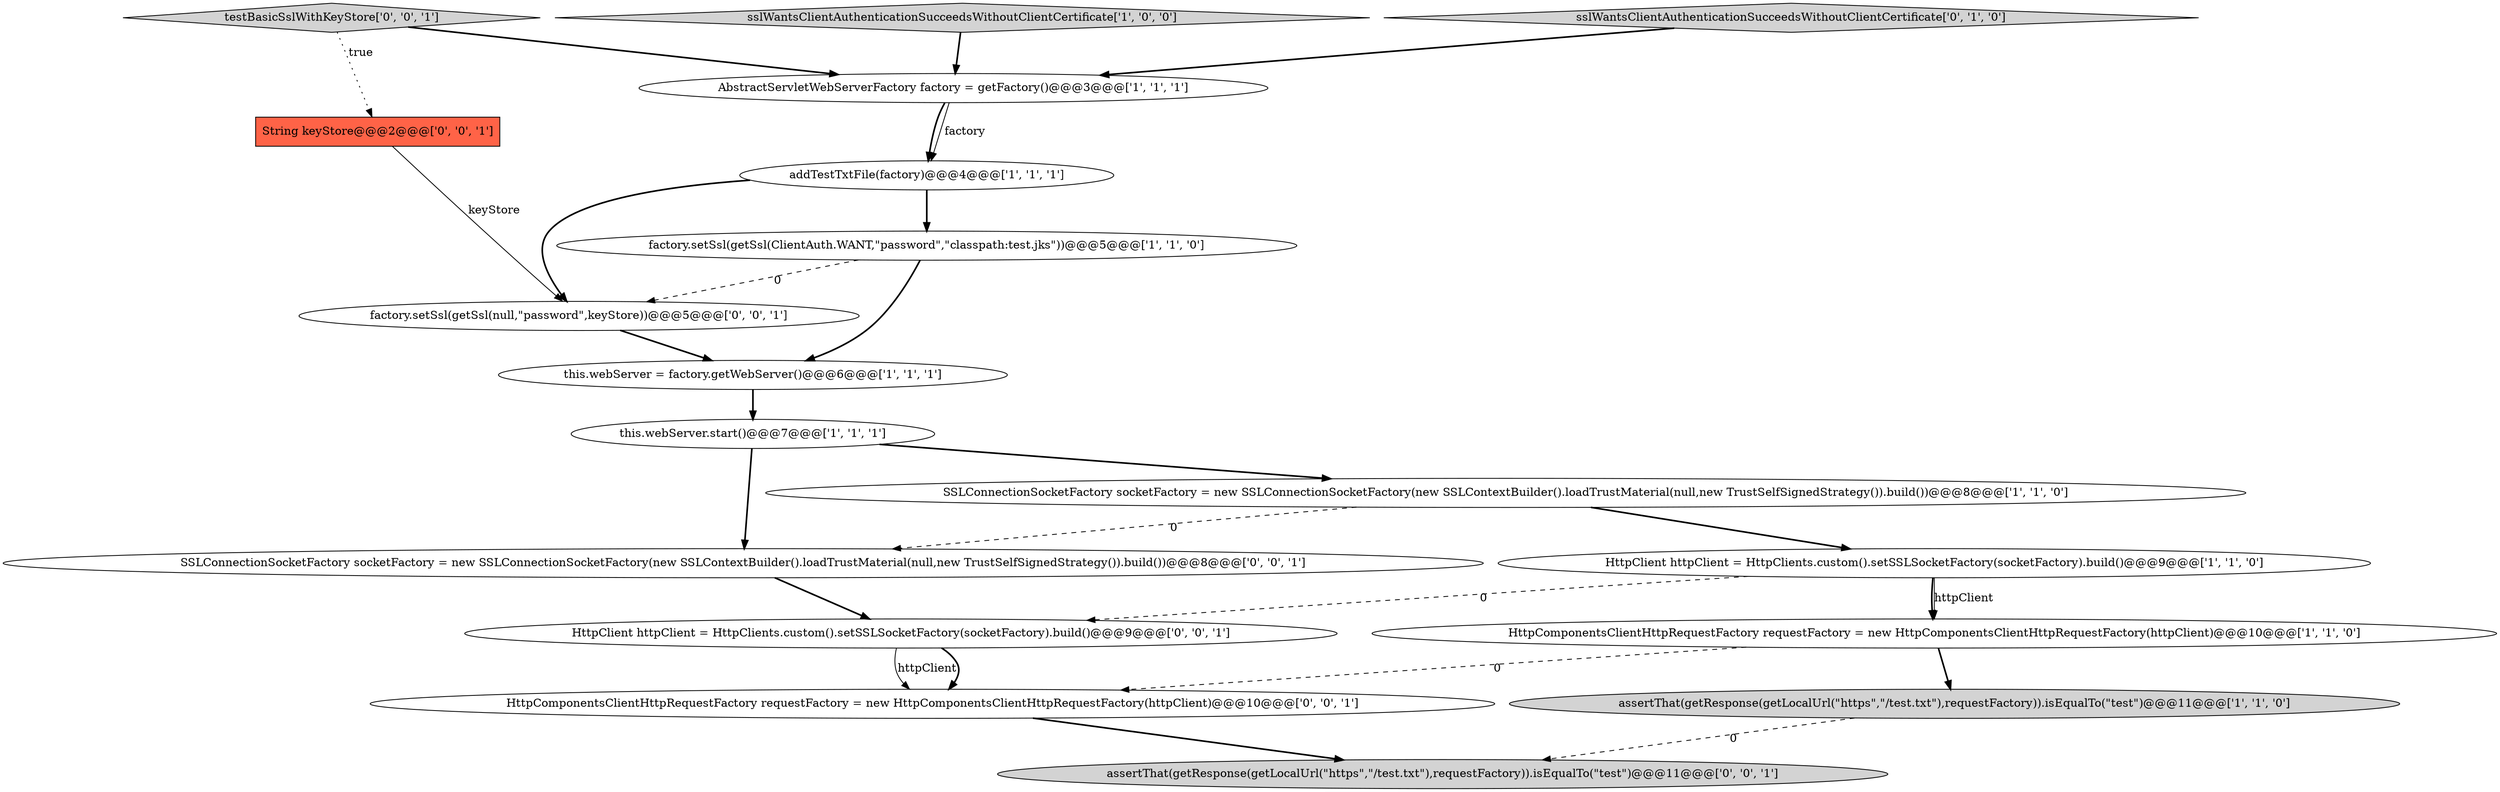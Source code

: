 digraph {
12 [style = filled, label = "testBasicSslWithKeyStore['0', '0', '1']", fillcolor = lightgray, shape = diamond image = "AAA0AAABBB3BBB"];
6 [style = filled, label = "factory.setSsl(getSsl(ClientAuth.WANT,\"password\",\"classpath:test.jks\"))@@@5@@@['1', '1', '0']", fillcolor = white, shape = ellipse image = "AAA0AAABBB1BBB"];
13 [style = filled, label = "SSLConnectionSocketFactory socketFactory = new SSLConnectionSocketFactory(new SSLContextBuilder().loadTrustMaterial(null,new TrustSelfSignedStrategy()).build())@@@8@@@['0', '0', '1']", fillcolor = white, shape = ellipse image = "AAA0AAABBB3BBB"];
17 [style = filled, label = "assertThat(getResponse(getLocalUrl(\"https\",\"/test.txt\"),requestFactory)).isEqualTo(\"test\")@@@11@@@['0', '0', '1']", fillcolor = lightgray, shape = ellipse image = "AAA0AAABBB3BBB"];
16 [style = filled, label = "factory.setSsl(getSsl(null,\"password\",keyStore))@@@5@@@['0', '0', '1']", fillcolor = white, shape = ellipse image = "AAA0AAABBB3BBB"];
0 [style = filled, label = "this.webServer.start()@@@7@@@['1', '1', '1']", fillcolor = white, shape = ellipse image = "AAA0AAABBB1BBB"];
14 [style = filled, label = "HttpClient httpClient = HttpClients.custom().setSSLSocketFactory(socketFactory).build()@@@9@@@['0', '0', '1']", fillcolor = white, shape = ellipse image = "AAA0AAABBB3BBB"];
15 [style = filled, label = "HttpComponentsClientHttpRequestFactory requestFactory = new HttpComponentsClientHttpRequestFactory(httpClient)@@@10@@@['0', '0', '1']", fillcolor = white, shape = ellipse image = "AAA0AAABBB3BBB"];
11 [style = filled, label = "String keyStore@@@2@@@['0', '0', '1']", fillcolor = tomato, shape = box image = "AAA0AAABBB3BBB"];
9 [style = filled, label = "sslWantsClientAuthenticationSucceedsWithoutClientCertificate['1', '0', '0']", fillcolor = lightgray, shape = diamond image = "AAA0AAABBB1BBB"];
4 [style = filled, label = "AbstractServletWebServerFactory factory = getFactory()@@@3@@@['1', '1', '1']", fillcolor = white, shape = ellipse image = "AAA0AAABBB1BBB"];
5 [style = filled, label = "HttpComponentsClientHttpRequestFactory requestFactory = new HttpComponentsClientHttpRequestFactory(httpClient)@@@10@@@['1', '1', '0']", fillcolor = white, shape = ellipse image = "AAA0AAABBB1BBB"];
3 [style = filled, label = "addTestTxtFile(factory)@@@4@@@['1', '1', '1']", fillcolor = white, shape = ellipse image = "AAA0AAABBB1BBB"];
7 [style = filled, label = "assertThat(getResponse(getLocalUrl(\"https\",\"/test.txt\"),requestFactory)).isEqualTo(\"test\")@@@11@@@['1', '1', '0']", fillcolor = lightgray, shape = ellipse image = "AAA0AAABBB1BBB"];
8 [style = filled, label = "this.webServer = factory.getWebServer()@@@6@@@['1', '1', '1']", fillcolor = white, shape = ellipse image = "AAA0AAABBB1BBB"];
10 [style = filled, label = "sslWantsClientAuthenticationSucceedsWithoutClientCertificate['0', '1', '0']", fillcolor = lightgray, shape = diamond image = "AAA0AAABBB2BBB"];
1 [style = filled, label = "SSLConnectionSocketFactory socketFactory = new SSLConnectionSocketFactory(new SSLContextBuilder().loadTrustMaterial(null,new TrustSelfSignedStrategy()).build())@@@8@@@['1', '1', '0']", fillcolor = white, shape = ellipse image = "AAA0AAABBB1BBB"];
2 [style = filled, label = "HttpClient httpClient = HttpClients.custom().setSSLSocketFactory(socketFactory).build()@@@9@@@['1', '1', '0']", fillcolor = white, shape = ellipse image = "AAA0AAABBB1BBB"];
11->16 [style = solid, label="keyStore"];
9->4 [style = bold, label=""];
8->0 [style = bold, label=""];
14->15 [style = solid, label="httpClient"];
2->5 [style = bold, label=""];
12->11 [style = dotted, label="true"];
12->4 [style = bold, label=""];
2->5 [style = solid, label="httpClient"];
16->8 [style = bold, label=""];
4->3 [style = solid, label="factory"];
0->13 [style = bold, label=""];
6->8 [style = bold, label=""];
0->1 [style = bold, label=""];
1->13 [style = dashed, label="0"];
3->6 [style = bold, label=""];
7->17 [style = dashed, label="0"];
2->14 [style = dashed, label="0"];
10->4 [style = bold, label=""];
6->16 [style = dashed, label="0"];
3->16 [style = bold, label=""];
13->14 [style = bold, label=""];
14->15 [style = bold, label=""];
4->3 [style = bold, label=""];
1->2 [style = bold, label=""];
5->15 [style = dashed, label="0"];
5->7 [style = bold, label=""];
15->17 [style = bold, label=""];
}
